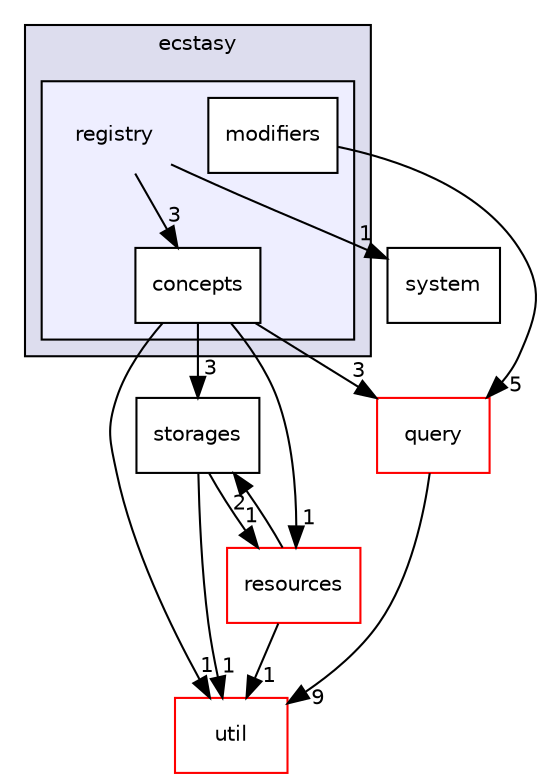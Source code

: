 digraph "src/ecstasy/registry" {
  compound=true
  node [ fontsize="10", fontname="Helvetica"];
  edge [ labelfontsize="10", labelfontname="Helvetica"];
  subgraph clusterdir_6b0b9537e2784bce85aaa1605580a3a0 {
    graph [ bgcolor="#ddddee", pencolor="black", label="ecstasy" fontname="Helvetica", fontsize="10", URL="dir_6b0b9537e2784bce85aaa1605580a3a0.html"]
  subgraph clusterdir_27d9dd95bf0309eb27f3bb61fbabadeb {
    graph [ bgcolor="#eeeeff", pencolor="black", label="" URL="dir_27d9dd95bf0309eb27f3bb61fbabadeb.html"];
    dir_27d9dd95bf0309eb27f3bb61fbabadeb [shape=plaintext label="registry"];
    dir_ad0f2e67b9fd29470a4755844bab987a [shape=box label="concepts" color="black" fillcolor="white" style="filled" URL="dir_ad0f2e67b9fd29470a4755844bab987a.html"];
    dir_111081be33024a2569ed30c090db96c5 [shape=box label="modifiers" color="black" fillcolor="white" style="filled" URL="dir_111081be33024a2569ed30c090db96c5.html"];
  }
  }
  dir_b7878ad5ecbf2506f4125b9d34c97e45 [shape=box label="util" fillcolor="white" style="filled" color="red" URL="dir_b7878ad5ecbf2506f4125b9d34c97e45.html"];
  dir_bb1f71bfffde0d1688dd5f7686f27ec6 [shape=box label="system" URL="dir_bb1f71bfffde0d1688dd5f7686f27ec6.html"];
  dir_5392b01d02c3d4d0985a94f633790057 [shape=box label="query" fillcolor="white" style="filled" color="red" URL="dir_5392b01d02c3d4d0985a94f633790057.html"];
  dir_4a1419ba0e8125a1fc6aeccf1492e850 [shape=box label="storages" URL="dir_4a1419ba0e8125a1fc6aeccf1492e850.html"];
  dir_8c1a170fbd0a5283d7ed264cf6df56b3 [shape=box label="resources" fillcolor="white" style="filled" color="red" URL="dir_8c1a170fbd0a5283d7ed264cf6df56b3.html"];
  dir_5392b01d02c3d4d0985a94f633790057->dir_b7878ad5ecbf2506f4125b9d34c97e45 [headlabel="9", labeldistance=1.5 headhref="dir_000011_000024.html"];
  dir_111081be33024a2569ed30c090db96c5->dir_5392b01d02c3d4d0985a94f633790057 [headlabel="5", labeldistance=1.5 headhref="dir_000016_000011.html"];
  dir_4a1419ba0e8125a1fc6aeccf1492e850->dir_b7878ad5ecbf2506f4125b9d34c97e45 [headlabel="1", labeldistance=1.5 headhref="dir_000019_000024.html"];
  dir_4a1419ba0e8125a1fc6aeccf1492e850->dir_8c1a170fbd0a5283d7ed264cf6df56b3 [headlabel="1", labeldistance=1.5 headhref="dir_000019_000017.html"];
  dir_8c1a170fbd0a5283d7ed264cf6df56b3->dir_b7878ad5ecbf2506f4125b9d34c97e45 [headlabel="1", labeldistance=1.5 headhref="dir_000017_000024.html"];
  dir_8c1a170fbd0a5283d7ed264cf6df56b3->dir_4a1419ba0e8125a1fc6aeccf1492e850 [headlabel="2", labeldistance=1.5 headhref="dir_000017_000019.html"];
  dir_27d9dd95bf0309eb27f3bb61fbabadeb->dir_bb1f71bfffde0d1688dd5f7686f27ec6 [headlabel="1", labeldistance=1.5 headhref="dir_000014_000023.html"];
  dir_27d9dd95bf0309eb27f3bb61fbabadeb->dir_ad0f2e67b9fd29470a4755844bab987a [headlabel="3", labeldistance=1.5 headhref="dir_000014_000015.html"];
  dir_ad0f2e67b9fd29470a4755844bab987a->dir_b7878ad5ecbf2506f4125b9d34c97e45 [headlabel="1", labeldistance=1.5 headhref="dir_000015_000024.html"];
  dir_ad0f2e67b9fd29470a4755844bab987a->dir_5392b01d02c3d4d0985a94f633790057 [headlabel="3", labeldistance=1.5 headhref="dir_000015_000011.html"];
  dir_ad0f2e67b9fd29470a4755844bab987a->dir_4a1419ba0e8125a1fc6aeccf1492e850 [headlabel="3", labeldistance=1.5 headhref="dir_000015_000019.html"];
  dir_ad0f2e67b9fd29470a4755844bab987a->dir_8c1a170fbd0a5283d7ed264cf6df56b3 [headlabel="1", labeldistance=1.5 headhref="dir_000015_000017.html"];
}

